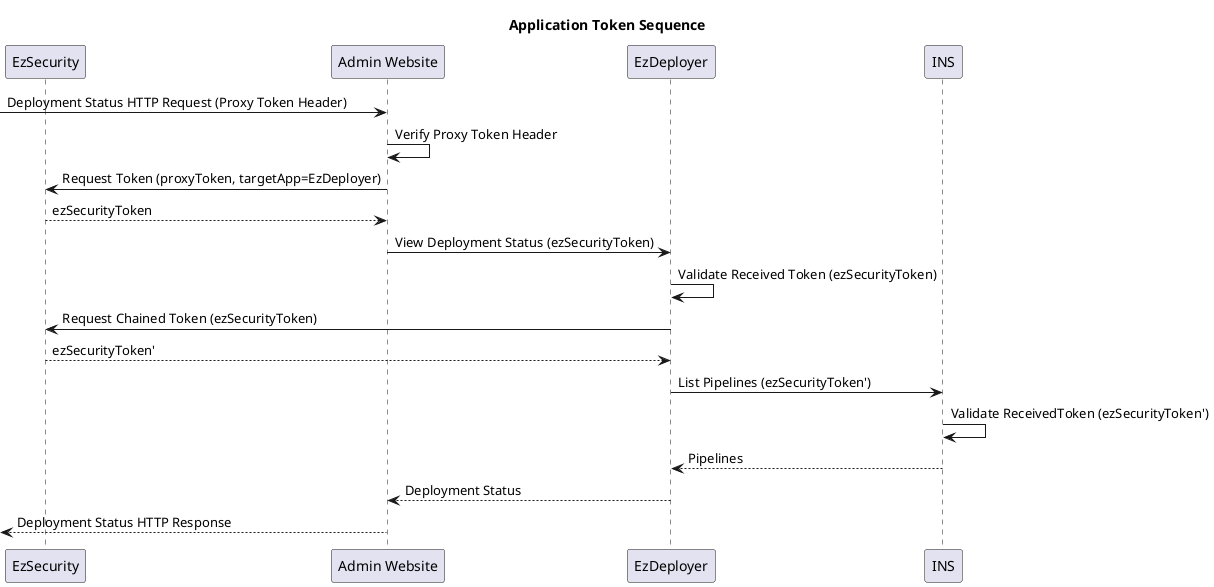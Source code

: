 @startuml
skinparam componentStyle uml2

title Application Token Sequence

participant EzSecurity
participant "Admin Website" as App1
participant EzDeployer as App2
participant INS as App3

-> App1 : Deployment Status HTTP Request (Proxy Token Header)
App1 -> App1 : Verify Proxy Token Header
App1 -> EzSecurity : Request Token (proxyToken, targetApp=EzDeployer)
EzSecurity --> App1 : ezSecurityToken

App1 -> App2 : View Deployment Status (ezSecurityToken)
App2 -> App2 : Validate Received Token (ezSecurityToken)
App2 -> EzSecurity : Request Chained Token (ezSecurityToken)
EzSecurity --> App2 : ezSecurityToken'

App2 -> App3 : List Pipelines (ezSecurityToken')
App3 -> App3 : Validate ReceivedToken (ezSecurityToken')
App3 --> App2 : Pipelines
App2 --> App1 : Deployment Status
<-- App1 : Deployment Status HTTP Response

@enduml